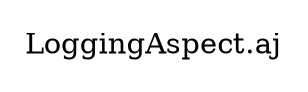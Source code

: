digraph asepct{
  node[shape=rectangle]  
  loggingAspect[shape = none, label="LoggingAspect.aj"]


  

}
